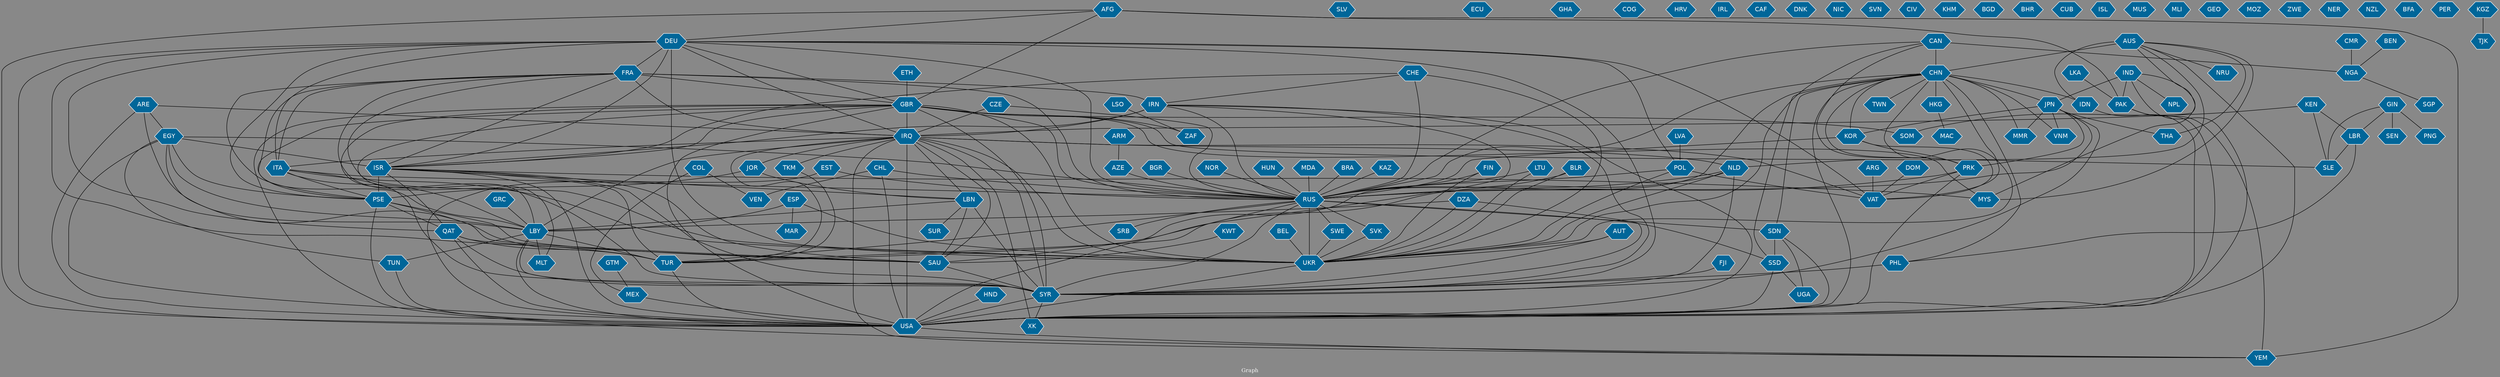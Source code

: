 // Countries together in item graph
graph {
	graph [bgcolor="#888888" fontcolor=white fontsize=12 label="Graph" outputorder=edgesfirst overlap=prism]
	node [color=white fillcolor="#006699" fontcolor=white fontname=Helvetica shape=hexagon style=filled]
	edge [arrowhead=open color=black fontcolor=white fontname=Courier fontsize=12]
		UKR [label=UKR]
		IRQ [label=IRQ]
		USA [label=USA]
		EGY [label=EGY]
		GBR [label=GBR]
		RUS [label=RUS]
		SAU [label=SAU]
		LBN [label=LBN]
		PAK [label=PAK]
		ISR [label=ISR]
		PSE [label=PSE]
		SLV [label=SLV]
		IRN [label=IRN]
		ECU [label=ECU]
		SYR [label=SYR]
		QAT [label=QAT]
		TUR [label=TUR]
		JOR [label=JOR]
		IND [label=IND]
		NPL [label=NPL]
		KEN [label=KEN]
		JPN [label=JPN]
		LBY [label=LBY]
		MYS [label=MYS]
		CHN [label=CHN]
		BRA [label=BRA]
		SOM [label=SOM]
		LBR [label=LBR]
		IDN [label=IDN]
		CHE [label=CHE]
		NLD [label=NLD]
		EST [label=EST]
		VEN [label=VEN]
		CHL [label=CHL]
		PRK [label=PRK]
		TWN [label=TWN]
		KAZ [label=KAZ]
		DEU [label=DEU]
		PHL [label=PHL]
		POL [label=POL]
		AUS [label=AUS]
		SDN [label=SDN]
		NGA [label=NGA]
		SWE [label=SWE]
		CMR [label=CMR]
		SVK [label=SVK]
		YEM [label=YEM]
		ESP [label=ESP]
		FRA [label=FRA]
		AFG [label=AFG]
		ARG [label=ARG]
		CZE [label=CZE]
		ARE [label=ARE]
		THA [label=THA]
		VAT [label=VAT]
		UGA [label=UGA]
		GHA [label=GHA]
		COG [label=COG]
		GRC [label=GRC]
		HRV [label=HRV]
		BEL [label=BEL]
		SLE [label=SLE]
		HKG [label=HKG]
		IRL [label=IRL]
		KOR [label=KOR]
		SEN [label=SEN]
		GIN [label=GIN]
		LSO [label=LSO]
		AZE [label=AZE]
		CAF [label=CAF]
		SSD [label=SSD]
		COL [label=COL]
		MEX [label=MEX]
		DNK [label=DNK]
		BLR [label=BLR]
		FJI [label=FJI]
		FIN [label=FIN]
		HND [label=HND]
		BGR [label=BGR]
		CAN [label=CAN]
		LKA [label=LKA]
		NIC [label=NIC]
		ITA [label=ITA]
		ZAF [label=ZAF]
		SVN [label=SVN]
		SGP [label=SGP]
		BEN [label=BEN]
		CIV [label=CIV]
		KHM [label=KHM]
		AUT [label=AUT]
		MMR [label=MMR]
		BGD [label=BGD]
		SRB [label=SRB]
		BHR [label=BHR]
		CUB [label=CUB]
		ARM [label=ARM]
		ISL [label=ISL]
		KWT [label=KWT]
		MAC [label=MAC]
		XK [label=XK]
		VNM [label=VNM]
		TUN [label=TUN]
		MAR [label=MAR]
		MLT [label=MLT]
		MUS [label=MUS]
		DZA [label=DZA]
		TKM [label=TKM]
		MLI [label=MLI]
		GEO [label=GEO]
		NOR [label=NOR]
		HUN [label=HUN]
		MOZ [label=MOZ]
		GTM [label=GTM]
		ZWE [label=ZWE]
		PNG [label=PNG]
		MDA [label=MDA]
		NER [label=NER]
		LTU [label=LTU]
		NRU [label=NRU]
		NZL [label=NZL]
		BFA [label=BFA]
		DOM [label=DOM]
		ETH [label=ETH]
		PER [label=PER]
		LVA [label=LVA]
		TJK [label=TJK]
		KGZ [label=KGZ]
		SUR [label=SUR]
			ESP -- UKR [weight=1]
			COL -- MEX [weight=1]
			IRN -- USA [weight=1]
			RUS -- SSD [weight=2]
			GRC -- LBY [weight=1]
			QAT -- TUR [weight=2]
			LTU -- RUS [weight=4]
			IRQ -- TKM [weight=2]
			DEU -- POL [weight=1]
			LBY -- SYR [weight=1]
			GIN -- PNG [weight=2]
			BRA -- RUS [weight=1]
			GBR -- YEM [weight=1]
			RUS -- SVK [weight=4]
			GBR -- MLT [weight=1]
			RUS -- TUR [weight=3]
			KGZ -- TJK [weight=1]
			CHN -- TUR [weight=1]
			IND -- JPN [weight=3]
			LBY -- TUN [weight=3]
			DEU -- PSE [weight=3]
			EGY -- TUN [weight=2]
			AFG -- GBR [weight=1]
			IRQ -- LBN [weight=1]
			GBR -- ISR [weight=1]
			DEU -- GBR [weight=1]
			IND -- MYS [weight=1]
			AFG -- USA [weight=2]
			CAN -- RUS [weight=2]
			ARG -- VAT [weight=2]
			LBY -- TUR [weight=1]
			COL -- VEN [weight=3]
			GBR -- SOM [weight=1]
			IRN -- ISR [weight=2]
			ITA -- UKR [weight=2]
			CHN -- PRK [weight=8]
			LBY -- USA [weight=2]
			GBR -- PSE [weight=9]
			SDN -- SSD [weight=17]
			SSD -- UGA [weight=1]
			USA -- YEM [weight=1]
			EST -- RUS [weight=1]
			JPN -- MMR [weight=1]
			CHE -- RUS [weight=6]
			TUR -- USA [weight=3]
			ARE -- EGY [weight=5]
			GIN -- SEN [weight=4]
			PRK -- USA [weight=1]
			RUS -- SDN [weight=2]
			DEU -- SYR [weight=2]
			SAU -- SYR [weight=3]
			FRA -- IRN [weight=1]
			PAK -- YEM [weight=3]
			ISR -- LBN [weight=1]
			ARE -- USA [weight=1]
			POL -- VAT [weight=1]
			FJI -- SYR [weight=6]
			AFG -- DEU [weight=4]
			IDN -- USA [weight=2]
			LBN -- SUR [weight=1]
			ISR -- QAT [weight=2]
			KOR -- PRK [weight=4]
			JOR -- LBN [weight=2]
			DEU -- RUS [weight=20]
			CHN -- USA [weight=5]
			ITA -- RUS [weight=1]
			JPN -- THA [weight=1]
			EGY -- USA [weight=2]
			QAT -- USA [weight=2]
			EGY -- PSE [weight=44]
			AUT -- SYR [weight=1]
			NOR -- RUS [weight=1]
			ISR -- MYS [weight=1]
			AUS -- THA [weight=2]
			CHN -- IDN [weight=2]
			EGY -- ISR [weight=19]
			BLR -- RUS [weight=8]
			FRA -- LBY [weight=1]
			PSE -- SAU [weight=2]
			DEU -- ITA [weight=1]
			ISR -- TUR [weight=9]
			CHN -- TWN [weight=4]
			CHN -- SDN [weight=1]
			NLD -- TUR [weight=1]
			KOR -- VAT [weight=3]
			GBR -- LBY [weight=2]
			IND -- USA [weight=1]
			NLD -- UKR [weight=1]
			GBR -- USA [weight=2]
			CAN -- CHN [weight=11]
			CHE -- ISR [weight=1]
			JPN -- PRK [weight=1]
			BLR -- UKR [weight=5]
			GBR -- SLE [weight=1]
			IRQ -- UKR [weight=1]
			SDN -- UGA [weight=1]
			CHN -- JPN [weight=12]
			GIN -- SLE [weight=2]
			LBN -- SYR [weight=15]
			UKR -- USA [weight=13]
			RUS -- SRB [weight=2]
			IRQ -- SAU [weight=3]
			IRQ -- SYR [weight=8]
			DEU -- VAT [weight=1]
			ISR -- USA [weight=3]
			NGA -- SGP [weight=1]
			GIN -- LBR [weight=2]
			AFG -- YEM [weight=3]
			KEN -- SOM [weight=1]
			IRN -- SYR [weight=1]
			IRQ -- XK [weight=1]
			PSE -- USA [weight=7]
			ARE -- LBY [weight=5]
			PSE -- QAT [weight=1]
			AUS -- IDN [weight=3]
			GBR -- IRQ [weight=14]
			TUN -- USA [weight=1]
			FIN -- UKR [weight=4]
			CHL -- RUS [weight=1]
			AUS -- NRU [weight=1]
			GBR -- SYR [weight=5]
			CMR -- NGA [weight=2]
			IRN -- RUS [weight=2]
			KEN -- LBR [weight=1]
			DEU -- FRA [weight=3]
			BGR -- RUS [weight=1]
			ISR -- PSE [weight=235]
			HND -- USA [weight=1]
			IRQ -- NLD [weight=1]
			IND -- PAK [weight=5]
			FRA -- GBR [weight=1]
			PAK -- USA [weight=1]
			IRN -- IRQ [weight=16]
			ISR -- SAU [weight=2]
			LBN -- LBY [weight=2]
			ITA -- SYR [weight=1]
			CAN -- PRK [weight=4]
			NLD -- RUS [weight=2]
			CHE -- UKR [weight=1]
			CHL -- VEN [weight=2]
			ARE -- IRQ [weight=1]
			CHN -- MMR [weight=1]
			JPN -- VNM [weight=1]
			PHL -- SYR [weight=8]
			CHE -- IRN [weight=5]
			DEU -- IRQ [weight=13]
			DZA -- LBY [weight=1]
			CZE -- IRQ [weight=2]
			FRA -- SYR [weight=1]
			MEX -- USA [weight=2]
			LTU -- UKR [weight=2]
			IRQ -- JOR [weight=2]
			LBY -- MLT [weight=1]
			LSO -- ZAF [weight=2]
			CHN -- PHL [weight=3]
			TKM -- TUR [weight=1]
			CHN -- UKR [weight=2]
			DZA -- SYR [weight=1]
			RUS -- UKR [weight=287]
			AUS -- IRQ [weight=1]
			LBR -- SLE [weight=7]
			GTM -- MEX [weight=1]
			FRA -- RUS [weight=6]
			NLD -- SYR [weight=1]
			FRA -- PSE [weight=2]
			GBR -- RUS [weight=4]
			QAT -- SAU [weight=1]
			AUT -- UKR [weight=1]
			IRN -- SAU [weight=5]
			DEU -- QAT [weight=2]
			POL -- RUS [weight=16]
			EGY -- LBY [weight=8]
			IRQ -- LBY [weight=1]
			DZA -- UKR [weight=1]
			CHN -- KOR [weight=6]
			AUS -- USA [weight=1]
			ARM -- AZE [weight=3]
			BEL -- UKR [weight=2]
			GBR -- ZAF [weight=1]
			JOR -- PSE [weight=2]
			DEU -- ISR [weight=3]
			SDN -- USA [weight=1]
			KWT -- SAU [weight=1]
			ITA -- PSE [weight=1]
			LKA -- PAK [weight=3]
			SYR -- USA [weight=15]
			DEU -- UKR [weight=26]
			AZE -- RUS [weight=1]
			EGY -- SAU [weight=1]
			KAZ -- RUS [weight=1]
			PSE -- TUR [weight=10]
			CHL -- USA [weight=1]
			ITA -- LBY [weight=1]
			ISR -- SYR [weight=5]
			EGY -- RUS [weight=2]
			LVA -- POL [weight=1]
			CHN -- VAT [weight=3]
			LBR -- PHL [weight=1]
			IRQ -- USA [weight=38]
			CAN -- UKR [weight=2]
			KEN -- SLE [weight=1]
			HKG -- MAC [weight=1]
			ETH -- GBR [weight=1]
			FRA -- IRQ [weight=5]
			SWE -- UKR [weight=1]
			JPN -- KOR [weight=3]
			ESP -- LBY [weight=1]
			QAT -- SYR [weight=3]
			HUN -- RUS [weight=2]
			BEN -- NGA [weight=1]
			DOM -- VAT [weight=1]
			CAN -- NGA [weight=1]
			IRQ -- YEM [weight=2]
			JPN -- SYR [weight=6]
			MDA -- RUS [weight=1]
			DEU -- TUR [weight=3]
			CHN -- SSD [weight=1]
			GBR -- UKR [weight=3]
			IRQ -- ITA [weight=2]
			SSD -- USA [weight=1]
			CHN -- RUS [weight=1]
			KOR -- RUS [weight=1]
			RUS -- USA [weight=16]
			SVK -- UKR [weight=1]
			JPN -- RUS [weight=10]
			DEU -- USA [weight=2]
			FRA -- ITA [weight=1]
			LBN -- SAU [weight=2]
			FIN -- RUS [weight=8]
			RUS -- SYR [weight=1]
			ESP -- MAR [weight=1]
			POL -- UKR [weight=7]
			CHN -- VNM [weight=2]
			FRA -- ISR [weight=1]
			PRK -- VAT [weight=2]
			PRK -- RUS [weight=1]
			AUS -- CHN [weight=10]
			SYR -- XK [weight=1]
			RUS -- SWE [weight=1]
			IRQ -- TUR [weight=8]
			GBR -- MYS [weight=1]
			FRA -- UKR [weight=5]
			IRQ -- VAT [weight=5]
			AFG -- PAK [weight=3]
			EST -- USA [weight=2]
			CZE -- RUS [weight=2]
			IND -- NPL [weight=2]
			AUS -- NLD [weight=1]
			CHN -- HKG [weight=5]
			AUS -- MYS [weight=2]
}